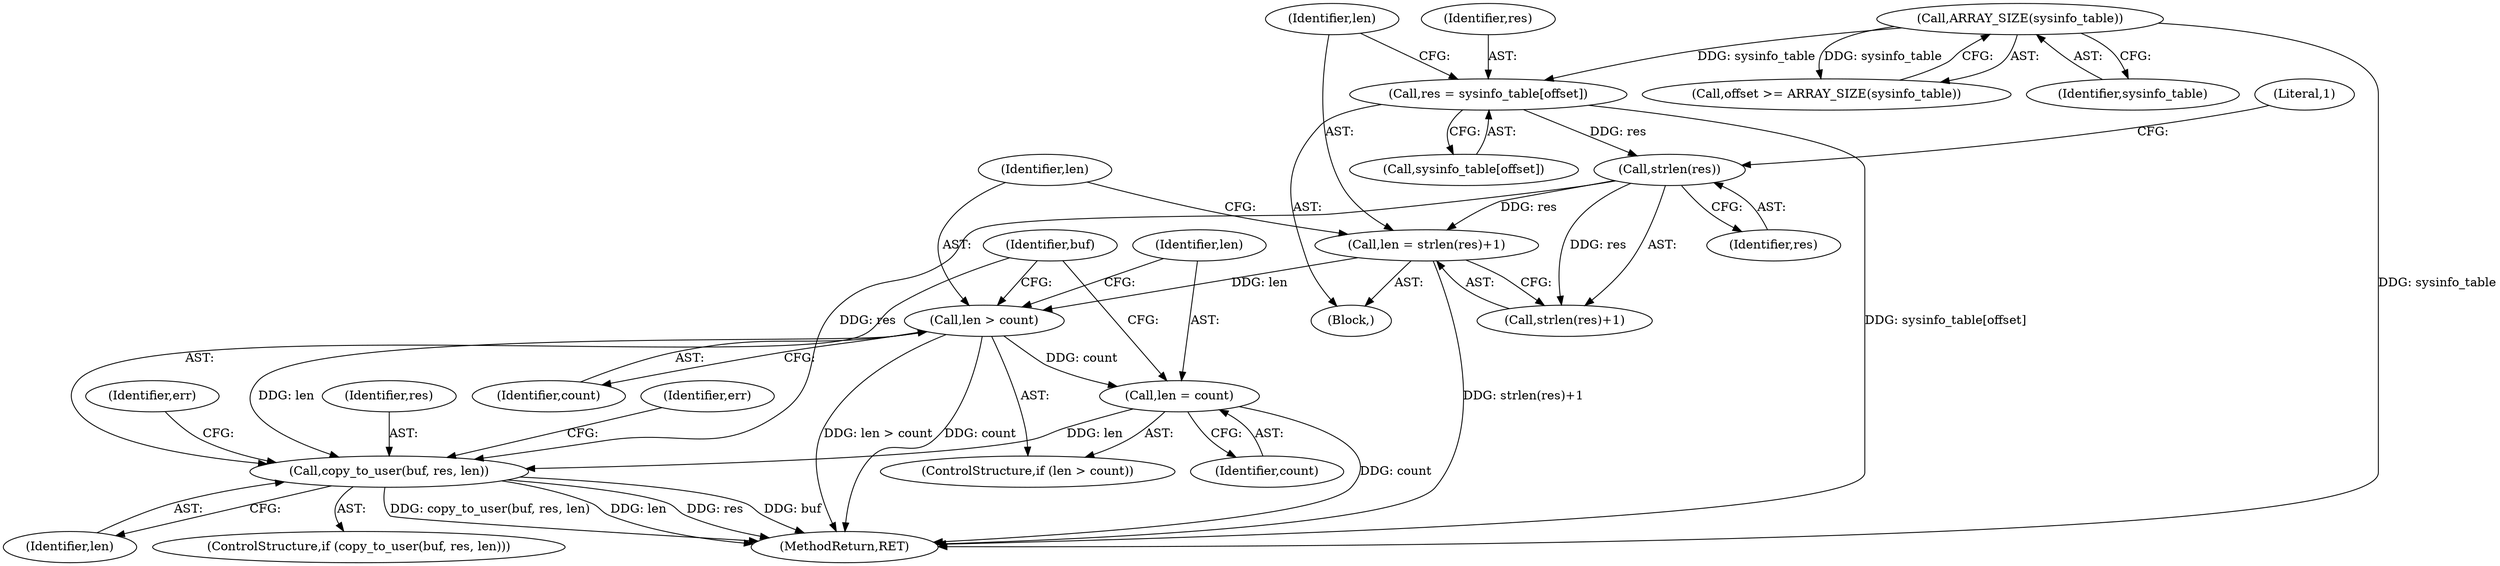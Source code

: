 digraph "0_linux_21c5977a836e399fc710ff2c5367845ed5c2527f_0@API" {
"1000160" [label="(Call,copy_to_user(buf, res, len))"];
"1000149" [label="(Call,strlen(res))"];
"1000141" [label="(Call,res = sysinfo_table[offset])"];
"1000131" [label="(Call,ARRAY_SIZE(sysinfo_table))"];
"1000156" [label="(Call,len = count)"];
"1000153" [label="(Call,len > count)"];
"1000146" [label="(Call,len = strlen(res)+1)"];
"1000157" [label="(Identifier,len)"];
"1000170" [label="(Identifier,err)"];
"1000151" [label="(Literal,1)"];
"1000155" [label="(Identifier,count)"];
"1000158" [label="(Identifier,count)"];
"1000148" [label="(Call,strlen(res)+1)"];
"1000129" [label="(Call,offset >= ARRAY_SIZE(sysinfo_table))"];
"1000178" [label="(MethodReturn,RET)"];
"1000159" [label="(ControlStructure,if (copy_to_user(buf, res, len)))"];
"1000142" [label="(Identifier,res)"];
"1000113" [label="(Block,)"];
"1000152" [label="(ControlStructure,if (len > count))"];
"1000162" [label="(Identifier,res)"];
"1000149" [label="(Call,strlen(res))"];
"1000165" [label="(Identifier,err)"];
"1000141" [label="(Call,res = sysinfo_table[offset])"];
"1000161" [label="(Identifier,buf)"];
"1000163" [label="(Identifier,len)"];
"1000143" [label="(Call,sysinfo_table[offset])"];
"1000150" [label="(Identifier,res)"];
"1000156" [label="(Call,len = count)"];
"1000147" [label="(Identifier,len)"];
"1000132" [label="(Identifier,sysinfo_table)"];
"1000160" [label="(Call,copy_to_user(buf, res, len))"];
"1000153" [label="(Call,len > count)"];
"1000146" [label="(Call,len = strlen(res)+1)"];
"1000154" [label="(Identifier,len)"];
"1000131" [label="(Call,ARRAY_SIZE(sysinfo_table))"];
"1000160" -> "1000159"  [label="AST: "];
"1000160" -> "1000163"  [label="CFG: "];
"1000161" -> "1000160"  [label="AST: "];
"1000162" -> "1000160"  [label="AST: "];
"1000163" -> "1000160"  [label="AST: "];
"1000165" -> "1000160"  [label="CFG: "];
"1000170" -> "1000160"  [label="CFG: "];
"1000160" -> "1000178"  [label="DDG: copy_to_user(buf, res, len)"];
"1000160" -> "1000178"  [label="DDG: len"];
"1000160" -> "1000178"  [label="DDG: res"];
"1000160" -> "1000178"  [label="DDG: buf"];
"1000149" -> "1000160"  [label="DDG: res"];
"1000156" -> "1000160"  [label="DDG: len"];
"1000153" -> "1000160"  [label="DDG: len"];
"1000149" -> "1000148"  [label="AST: "];
"1000149" -> "1000150"  [label="CFG: "];
"1000150" -> "1000149"  [label="AST: "];
"1000151" -> "1000149"  [label="CFG: "];
"1000149" -> "1000146"  [label="DDG: res"];
"1000149" -> "1000148"  [label="DDG: res"];
"1000141" -> "1000149"  [label="DDG: res"];
"1000141" -> "1000113"  [label="AST: "];
"1000141" -> "1000143"  [label="CFG: "];
"1000142" -> "1000141"  [label="AST: "];
"1000143" -> "1000141"  [label="AST: "];
"1000147" -> "1000141"  [label="CFG: "];
"1000141" -> "1000178"  [label="DDG: sysinfo_table[offset]"];
"1000131" -> "1000141"  [label="DDG: sysinfo_table"];
"1000131" -> "1000129"  [label="AST: "];
"1000131" -> "1000132"  [label="CFG: "];
"1000132" -> "1000131"  [label="AST: "];
"1000129" -> "1000131"  [label="CFG: "];
"1000131" -> "1000178"  [label="DDG: sysinfo_table"];
"1000131" -> "1000129"  [label="DDG: sysinfo_table"];
"1000156" -> "1000152"  [label="AST: "];
"1000156" -> "1000158"  [label="CFG: "];
"1000157" -> "1000156"  [label="AST: "];
"1000158" -> "1000156"  [label="AST: "];
"1000161" -> "1000156"  [label="CFG: "];
"1000156" -> "1000178"  [label="DDG: count"];
"1000153" -> "1000156"  [label="DDG: count"];
"1000153" -> "1000152"  [label="AST: "];
"1000153" -> "1000155"  [label="CFG: "];
"1000154" -> "1000153"  [label="AST: "];
"1000155" -> "1000153"  [label="AST: "];
"1000157" -> "1000153"  [label="CFG: "];
"1000161" -> "1000153"  [label="CFG: "];
"1000153" -> "1000178"  [label="DDG: len > count"];
"1000153" -> "1000178"  [label="DDG: count"];
"1000146" -> "1000153"  [label="DDG: len"];
"1000146" -> "1000113"  [label="AST: "];
"1000146" -> "1000148"  [label="CFG: "];
"1000147" -> "1000146"  [label="AST: "];
"1000148" -> "1000146"  [label="AST: "];
"1000154" -> "1000146"  [label="CFG: "];
"1000146" -> "1000178"  [label="DDG: strlen(res)+1"];
}
